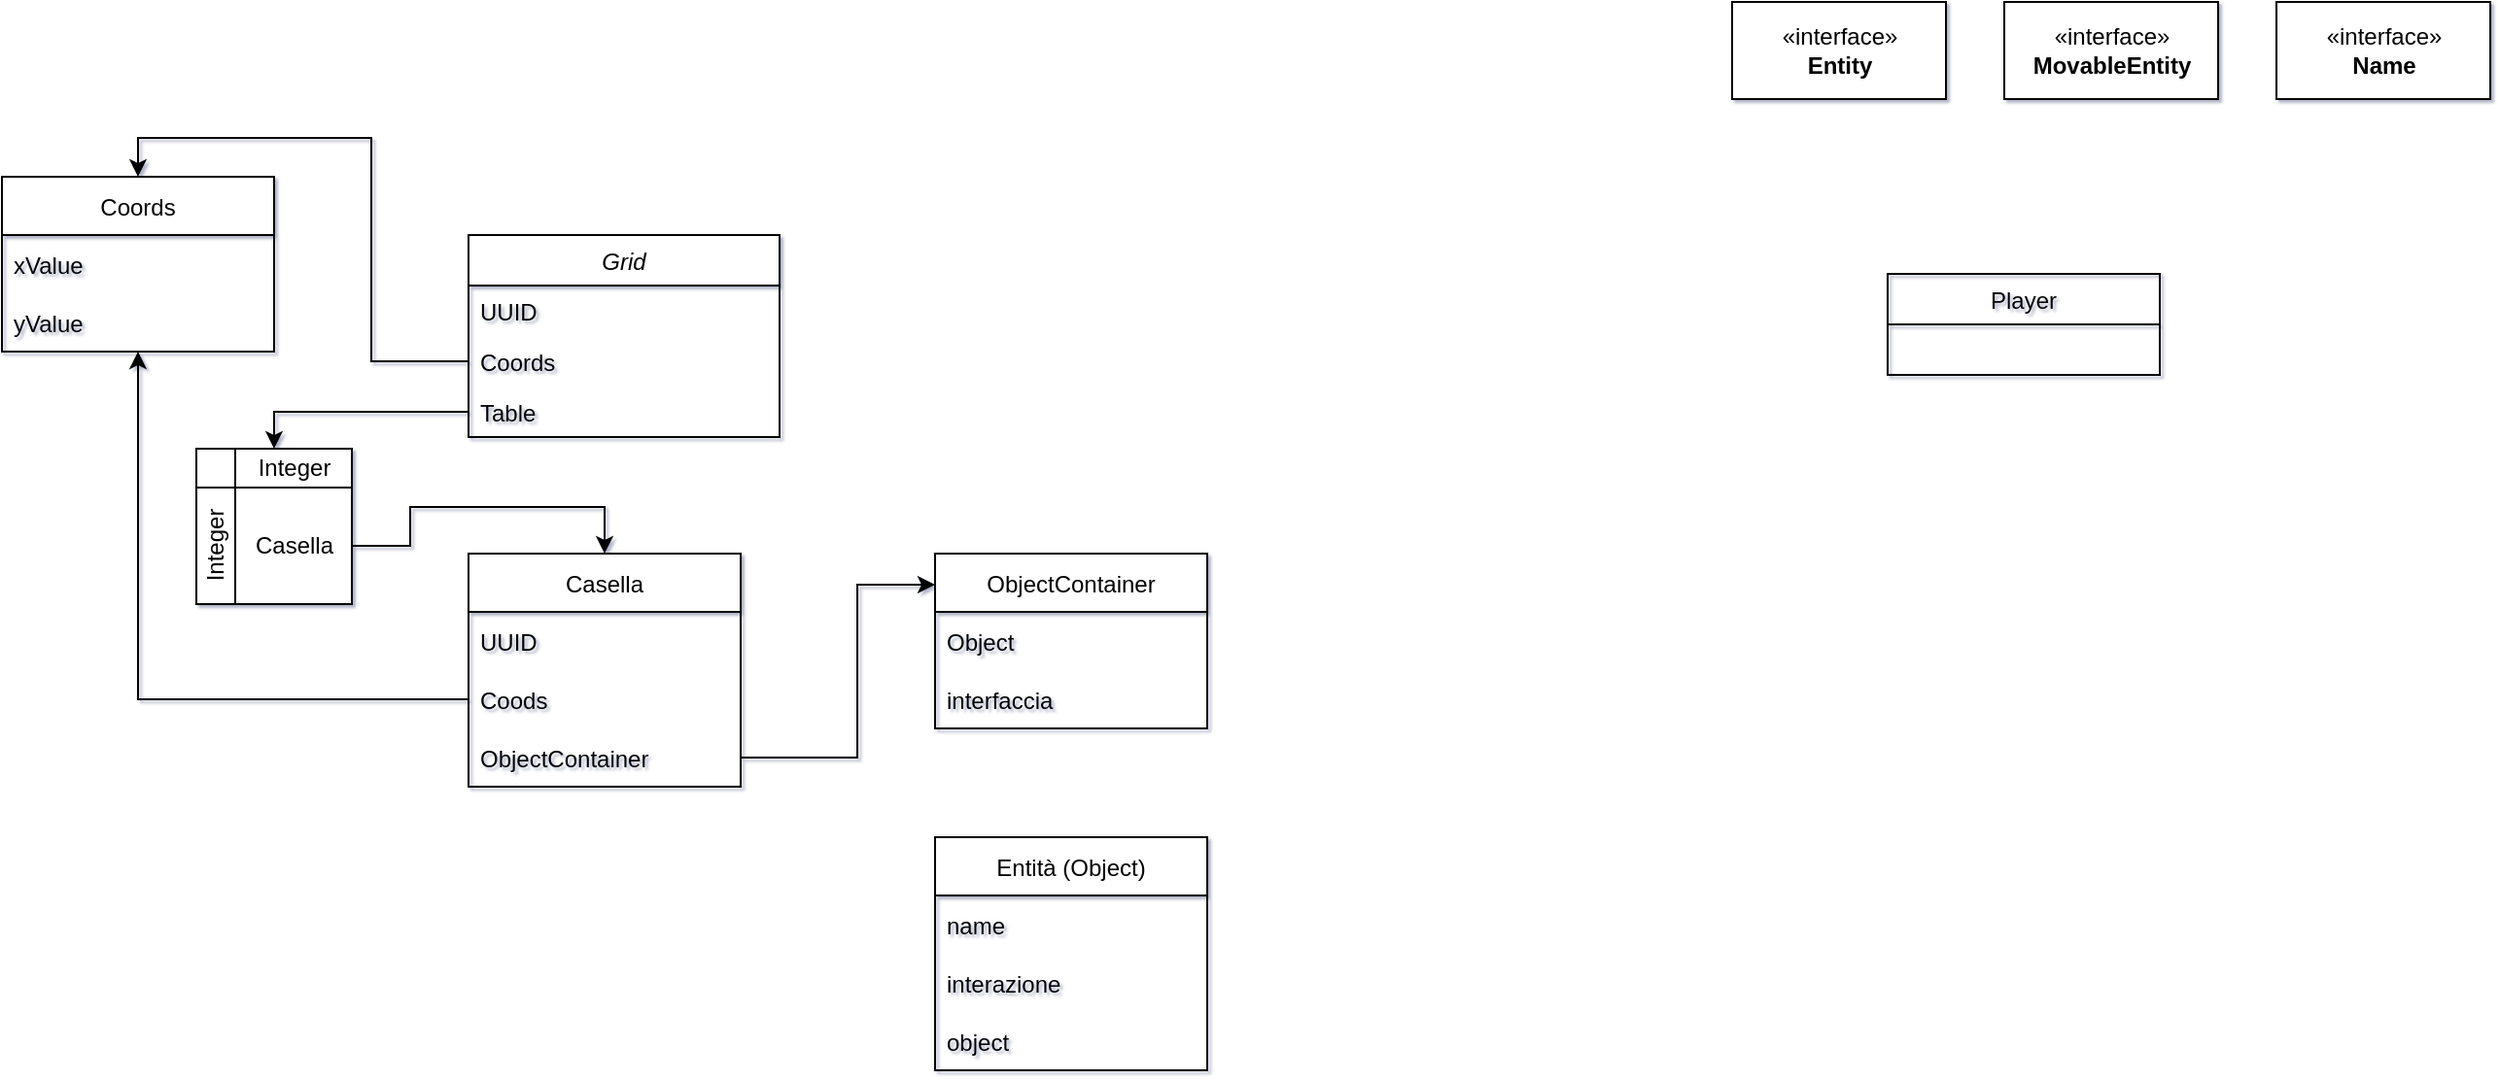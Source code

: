<mxfile version="16.5.1" type="device"><diagram id="C5RBs43oDa-KdzZeNtuy" name="Page-1"><mxGraphModel dx="1692" dy="541" grid="1" gridSize="10" guides="1" tooltips="1" connect="1" arrows="1" fold="1" page="1" pageScale="1" pageWidth="827" pageHeight="1169" background="none" math="0" shadow="1"><root><mxCell id="WIyWlLk6GJQsqaUBKTNV-0"/><mxCell id="WIyWlLk6GJQsqaUBKTNV-1" parent="WIyWlLk6GJQsqaUBKTNV-0"/><mxCell id="zkfFHV4jXpPFQw0GAbJ--0" value="Grid" style="swimlane;fontStyle=2;align=center;verticalAlign=top;childLayout=stackLayout;horizontal=1;startSize=26;horizontalStack=0;resizeParent=1;resizeLast=0;collapsible=1;marginBottom=0;rounded=0;shadow=0;strokeWidth=1;" parent="WIyWlLk6GJQsqaUBKTNV-1" vertex="1"><mxGeometry x="220" y="120" width="160" height="104" as="geometry"><mxRectangle x="230" y="140" width="160" height="26" as="alternateBounds"/></mxGeometry></mxCell><mxCell id="zkfFHV4jXpPFQw0GAbJ--1" value="UUID" style="text;align=left;verticalAlign=top;spacingLeft=4;spacingRight=4;overflow=hidden;rotatable=0;points=[[0,0.5],[1,0.5]];portConstraint=eastwest;" parent="zkfFHV4jXpPFQw0GAbJ--0" vertex="1"><mxGeometry y="26" width="160" height="26" as="geometry"/></mxCell><mxCell id="zkfFHV4jXpPFQw0GAbJ--2" value="Coords" style="text;align=left;verticalAlign=top;spacingLeft=4;spacingRight=4;overflow=hidden;rotatable=0;points=[[0,0.5],[1,0.5]];portConstraint=eastwest;rounded=0;shadow=0;html=0;" parent="zkfFHV4jXpPFQw0GAbJ--0" vertex="1"><mxGeometry y="52" width="160" height="26" as="geometry"/></mxCell><mxCell id="zkfFHV4jXpPFQw0GAbJ--3" value="Table" style="text;align=left;verticalAlign=top;spacingLeft=4;spacingRight=4;overflow=hidden;rotatable=0;points=[[0,0.5],[1,0.5]];portConstraint=eastwest;rounded=0;shadow=0;html=0;" parent="zkfFHV4jXpPFQw0GAbJ--0" vertex="1"><mxGeometry y="78" width="160" height="26" as="geometry"/></mxCell><mxCell id="t30wZxQCkRNdcek4japt-16" value="Coords" style="swimlane;fontStyle=0;childLayout=stackLayout;horizontal=1;startSize=30;horizontalStack=0;resizeParent=1;resizeParentMax=0;resizeLast=0;collapsible=1;marginBottom=0;" parent="WIyWlLk6GJQsqaUBKTNV-1" vertex="1"><mxGeometry x="-20" y="90" width="140" height="90" as="geometry"/></mxCell><mxCell id="t30wZxQCkRNdcek4japt-17" value="xValue" style="text;strokeColor=none;fillColor=none;align=left;verticalAlign=middle;spacingLeft=4;spacingRight=4;overflow=hidden;points=[[0,0.5],[1,0.5]];portConstraint=eastwest;rotatable=0;" parent="t30wZxQCkRNdcek4japt-16" vertex="1"><mxGeometry y="30" width="140" height="30" as="geometry"/></mxCell><mxCell id="t30wZxQCkRNdcek4japt-18" value="yValue" style="text;strokeColor=none;fillColor=none;align=left;verticalAlign=middle;spacingLeft=4;spacingRight=4;overflow=hidden;points=[[0,0.5],[1,0.5]];portConstraint=eastwest;rotatable=0;" parent="t30wZxQCkRNdcek4japt-16" vertex="1"><mxGeometry y="60" width="140" height="30" as="geometry"/></mxCell><mxCell id="t30wZxQCkRNdcek4japt-20" style="edgeStyle=orthogonalEdgeStyle;rounded=0;orthogonalLoop=1;jettySize=auto;html=1;" parent="WIyWlLk6GJQsqaUBKTNV-1" source="zkfFHV4jXpPFQw0GAbJ--2" target="t30wZxQCkRNdcek4japt-16" edge="1"><mxGeometry relative="1" as="geometry"><Array as="points"><mxPoint x="170" y="185"/><mxPoint x="170" y="70"/><mxPoint x="50" y="70"/></Array></mxGeometry></mxCell><mxCell id="t30wZxQCkRNdcek4japt-28" style="edgeStyle=orthogonalEdgeStyle;rounded=0;orthogonalLoop=1;jettySize=auto;html=1;" parent="WIyWlLk6GJQsqaUBKTNV-1" source="zkfFHV4jXpPFQw0GAbJ--3" target="t30wZxQCkRNdcek4japt-25" edge="1"><mxGeometry relative="1" as="geometry"><Array as="points"><mxPoint x="120" y="211"/></Array></mxGeometry></mxCell><mxCell id="t30wZxQCkRNdcek4japt-29" value="" style="group" parent="WIyWlLk6GJQsqaUBKTNV-1" vertex="1" connectable="0"><mxGeometry x="80" y="230" width="80" height="80" as="geometry"/></mxCell><mxCell id="t30wZxQCkRNdcek4japt-25" value="" style="shape=internalStorage;whiteSpace=wrap;html=1;backgroundOutline=1;" parent="t30wZxQCkRNdcek4japt-29" vertex="1"><mxGeometry width="80" height="80" as="geometry"/></mxCell><mxCell id="t30wZxQCkRNdcek4japt-26" value="Integer" style="text;html=1;align=center;verticalAlign=middle;resizable=0;points=[];autosize=1;strokeColor=none;fillColor=none;" parent="t30wZxQCkRNdcek4japt-29" vertex="1"><mxGeometry x="25" width="50" height="20" as="geometry"/></mxCell><mxCell id="t30wZxQCkRNdcek4japt-27" value="Integer&lt;br&gt;" style="text;html=1;align=center;verticalAlign=middle;resizable=0;points=[];autosize=1;strokeColor=none;fillColor=none;rotation=-90;" parent="t30wZxQCkRNdcek4japt-29" vertex="1"><mxGeometry x="-15" y="40" width="50" height="20" as="geometry"/></mxCell><mxCell id="t30wZxQCkRNdcek4japt-30" value="Casella&lt;br&gt;" style="text;html=1;align=center;verticalAlign=middle;resizable=0;points=[];autosize=1;strokeColor=none;fillColor=none;" parent="t30wZxQCkRNdcek4japt-29" vertex="1"><mxGeometry x="20" y="40" width="60" height="20" as="geometry"/></mxCell><mxCell id="t30wZxQCkRNdcek4japt-32" value="Casella" style="swimlane;fontStyle=0;childLayout=stackLayout;horizontal=1;startSize=30;horizontalStack=0;resizeParent=1;resizeParentMax=0;resizeLast=0;collapsible=1;marginBottom=0;" parent="WIyWlLk6GJQsqaUBKTNV-1" vertex="1"><mxGeometry x="220" y="284" width="140" height="120" as="geometry"/></mxCell><mxCell id="t30wZxQCkRNdcek4japt-33" value="UUID" style="text;strokeColor=none;fillColor=none;align=left;verticalAlign=middle;spacingLeft=4;spacingRight=4;overflow=hidden;points=[[0,0.5],[1,0.5]];portConstraint=eastwest;rotatable=0;" parent="t30wZxQCkRNdcek4japt-32" vertex="1"><mxGeometry y="30" width="140" height="30" as="geometry"/></mxCell><mxCell id="t30wZxQCkRNdcek4japt-34" value="Coods" style="text;strokeColor=none;fillColor=none;align=left;verticalAlign=middle;spacingLeft=4;spacingRight=4;overflow=hidden;points=[[0,0.5],[1,0.5]];portConstraint=eastwest;rotatable=0;" parent="t30wZxQCkRNdcek4japt-32" vertex="1"><mxGeometry y="60" width="140" height="30" as="geometry"/></mxCell><mxCell id="t30wZxQCkRNdcek4japt-35" value="ObjectContainer" style="text;strokeColor=none;fillColor=none;align=left;verticalAlign=middle;spacingLeft=4;spacingRight=4;overflow=hidden;points=[[0,0.5],[1,0.5]];portConstraint=eastwest;rotatable=0;" parent="t30wZxQCkRNdcek4japt-32" vertex="1"><mxGeometry y="90" width="140" height="30" as="geometry"/></mxCell><mxCell id="t30wZxQCkRNdcek4japt-36" style="edgeStyle=orthogonalEdgeStyle;rounded=0;orthogonalLoop=1;jettySize=auto;html=1;" parent="WIyWlLk6GJQsqaUBKTNV-1" source="t30wZxQCkRNdcek4japt-30" target="t30wZxQCkRNdcek4japt-32" edge="1"><mxGeometry relative="1" as="geometry"><Array as="points"><mxPoint x="190" y="280"/><mxPoint x="190" y="260"/><mxPoint x="290" y="260"/></Array></mxGeometry></mxCell><mxCell id="t30wZxQCkRNdcek4japt-37" style="edgeStyle=orthogonalEdgeStyle;rounded=0;orthogonalLoop=1;jettySize=auto;html=1;" parent="WIyWlLk6GJQsqaUBKTNV-1" source="t30wZxQCkRNdcek4japt-34" target="t30wZxQCkRNdcek4japt-16" edge="1"><mxGeometry relative="1" as="geometry"/></mxCell><mxCell id="1" value="ObjectContainer" style="swimlane;fontStyle=0;childLayout=stackLayout;horizontal=1;startSize=30;horizontalStack=0;resizeParent=1;resizeParentMax=0;resizeLast=0;collapsible=1;marginBottom=0;" parent="WIyWlLk6GJQsqaUBKTNV-1" vertex="1"><mxGeometry x="460" y="284" width="140" height="90" as="geometry"/></mxCell><mxCell id="2" value="Object" style="text;strokeColor=none;fillColor=none;align=left;verticalAlign=middle;spacingLeft=4;spacingRight=4;overflow=hidden;points=[[0,0.5],[1,0.5]];portConstraint=eastwest;rotatable=0;" parent="1" vertex="1"><mxGeometry y="30" width="140" height="30" as="geometry"/></mxCell><mxCell id="3" value="interfaccia" style="text;strokeColor=none;fillColor=none;align=left;verticalAlign=middle;spacingLeft=4;spacingRight=4;overflow=hidden;points=[[0,0.5],[1,0.5]];portConstraint=eastwest;rotatable=0;" parent="1" vertex="1"><mxGeometry y="60" width="140" height="30" as="geometry"/></mxCell><mxCell id="5" style="edgeStyle=orthogonalEdgeStyle;rounded=0;orthogonalLoop=1;jettySize=auto;html=1;" parent="WIyWlLk6GJQsqaUBKTNV-1" source="t30wZxQCkRNdcek4japt-35" target="1" edge="1"><mxGeometry relative="1" as="geometry"><Array as="points"><mxPoint x="420" y="389"/><mxPoint x="420" y="300"/></Array></mxGeometry></mxCell><mxCell id="6" value="Entità (Object)" style="swimlane;fontStyle=0;childLayout=stackLayout;horizontal=1;startSize=30;horizontalStack=0;resizeParent=1;resizeParentMax=0;resizeLast=0;collapsible=1;marginBottom=0;" parent="WIyWlLk6GJQsqaUBKTNV-1" vertex="1"><mxGeometry x="460" y="430" width="140" height="120" as="geometry"/></mxCell><mxCell id="7" value="name" style="text;strokeColor=none;fillColor=none;align=left;verticalAlign=middle;spacingLeft=4;spacingRight=4;overflow=hidden;points=[[0,0.5],[1,0.5]];portConstraint=eastwest;rotatable=0;" parent="6" vertex="1"><mxGeometry y="30" width="140" height="30" as="geometry"/></mxCell><mxCell id="8" value="interazione" style="text;strokeColor=none;fillColor=none;align=left;verticalAlign=middle;spacingLeft=4;spacingRight=4;overflow=hidden;points=[[0,0.5],[1,0.5]];portConstraint=eastwest;rotatable=0;" parent="6" vertex="1"><mxGeometry y="60" width="140" height="30" as="geometry"/></mxCell><mxCell id="9" value="object" style="text;strokeColor=none;fillColor=none;align=left;verticalAlign=middle;spacingLeft=4;spacingRight=4;overflow=hidden;points=[[0,0.5],[1,0.5]];portConstraint=eastwest;rotatable=0;" parent="6" vertex="1"><mxGeometry y="90" width="140" height="30" as="geometry"/></mxCell><mxCell id="11IGr0KkVRuMpSVeKkCJ-9" value="Player" style="swimlane;fontStyle=0;childLayout=stackLayout;horizontal=1;startSize=26;fillColor=none;horizontalStack=0;resizeParent=1;resizeParentMax=0;resizeLast=0;collapsible=1;marginBottom=0;" vertex="1" parent="WIyWlLk6GJQsqaUBKTNV-1"><mxGeometry x="950" y="140" width="140" height="52" as="geometry"/></mxCell><mxCell id="11IGr0KkVRuMpSVeKkCJ-13" value="«interface»&lt;br&gt;&lt;b&gt;Entity&lt;br&gt;&lt;/b&gt;" style="html=1;" vertex="1" parent="WIyWlLk6GJQsqaUBKTNV-1"><mxGeometry x="870" width="110" height="50" as="geometry"/></mxCell><mxCell id="11IGr0KkVRuMpSVeKkCJ-14" value="«interface»&lt;br&gt;&lt;b&gt;MovableEntity&lt;/b&gt;" style="html=1;" vertex="1" parent="WIyWlLk6GJQsqaUBKTNV-1"><mxGeometry x="1010" width="110" height="50" as="geometry"/></mxCell><mxCell id="11IGr0KkVRuMpSVeKkCJ-15" value="&amp;laquo;interface&amp;raquo;&lt;br&gt;&lt;b&gt;Name&lt;/b&gt;" style="html=1;" vertex="1" parent="WIyWlLk6GJQsqaUBKTNV-1"><mxGeometry x="1150" width="110" height="50" as="geometry"/></mxCell></root></mxGraphModel></diagram></mxfile>